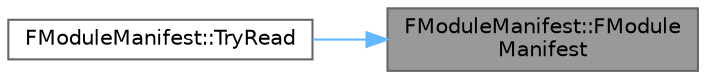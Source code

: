 digraph "FModuleManifest::FModuleManifest"
{
 // INTERACTIVE_SVG=YES
 // LATEX_PDF_SIZE
  bgcolor="transparent";
  edge [fontname=Helvetica,fontsize=10,labelfontname=Helvetica,labelfontsize=10];
  node [fontname=Helvetica,fontsize=10,shape=box,height=0.2,width=0.4];
  rankdir="RL";
  Node1 [id="Node000001",label="FModuleManifest::FModule\lManifest",height=0.2,width=0.4,color="gray40", fillcolor="grey60", style="filled", fontcolor="black",tooltip="Default constructor."];
  Node1 -> Node2 [id="edge1_Node000001_Node000002",dir="back",color="steelblue1",style="solid",tooltip=" "];
  Node2 [id="Node000002",label="FModuleManifest::TryRead",height=0.2,width=0.4,color="grey40", fillcolor="white", style="filled",URL="$db/dcd/classFModuleManifest.html#a25b72e372a3d04540deaf757e64ed9c2",tooltip="Read a version manifest from disk."];
}
